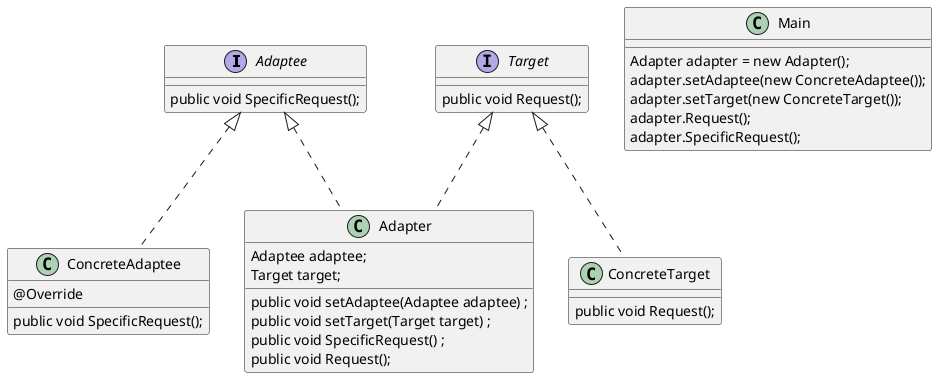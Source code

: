 @startuml
interface Adaptee{
    public void SpecificRequest();
}
interface Target{
    public void Request();
}
class Adapter implements Target,Adaptee{
    Adaptee adaptee;
    Target target;
    public void setAdaptee(Adaptee adaptee) ;
    public void setTarget(Target target) ;
    public void SpecificRequest() ;
    public void Request();
}
class ConcreteAdaptee implements Adaptee{
    @Override
    public void SpecificRequest();
}
class ConcreteTarget implements Target{
    public void Request();
}
class Main {
        Adapter adapter = new Adapter();
        adapter.setAdaptee(new ConcreteAdaptee());
        adapter.setTarget(new ConcreteTarget());
        adapter.Request();
        adapter.SpecificRequest();
}
@enduml
